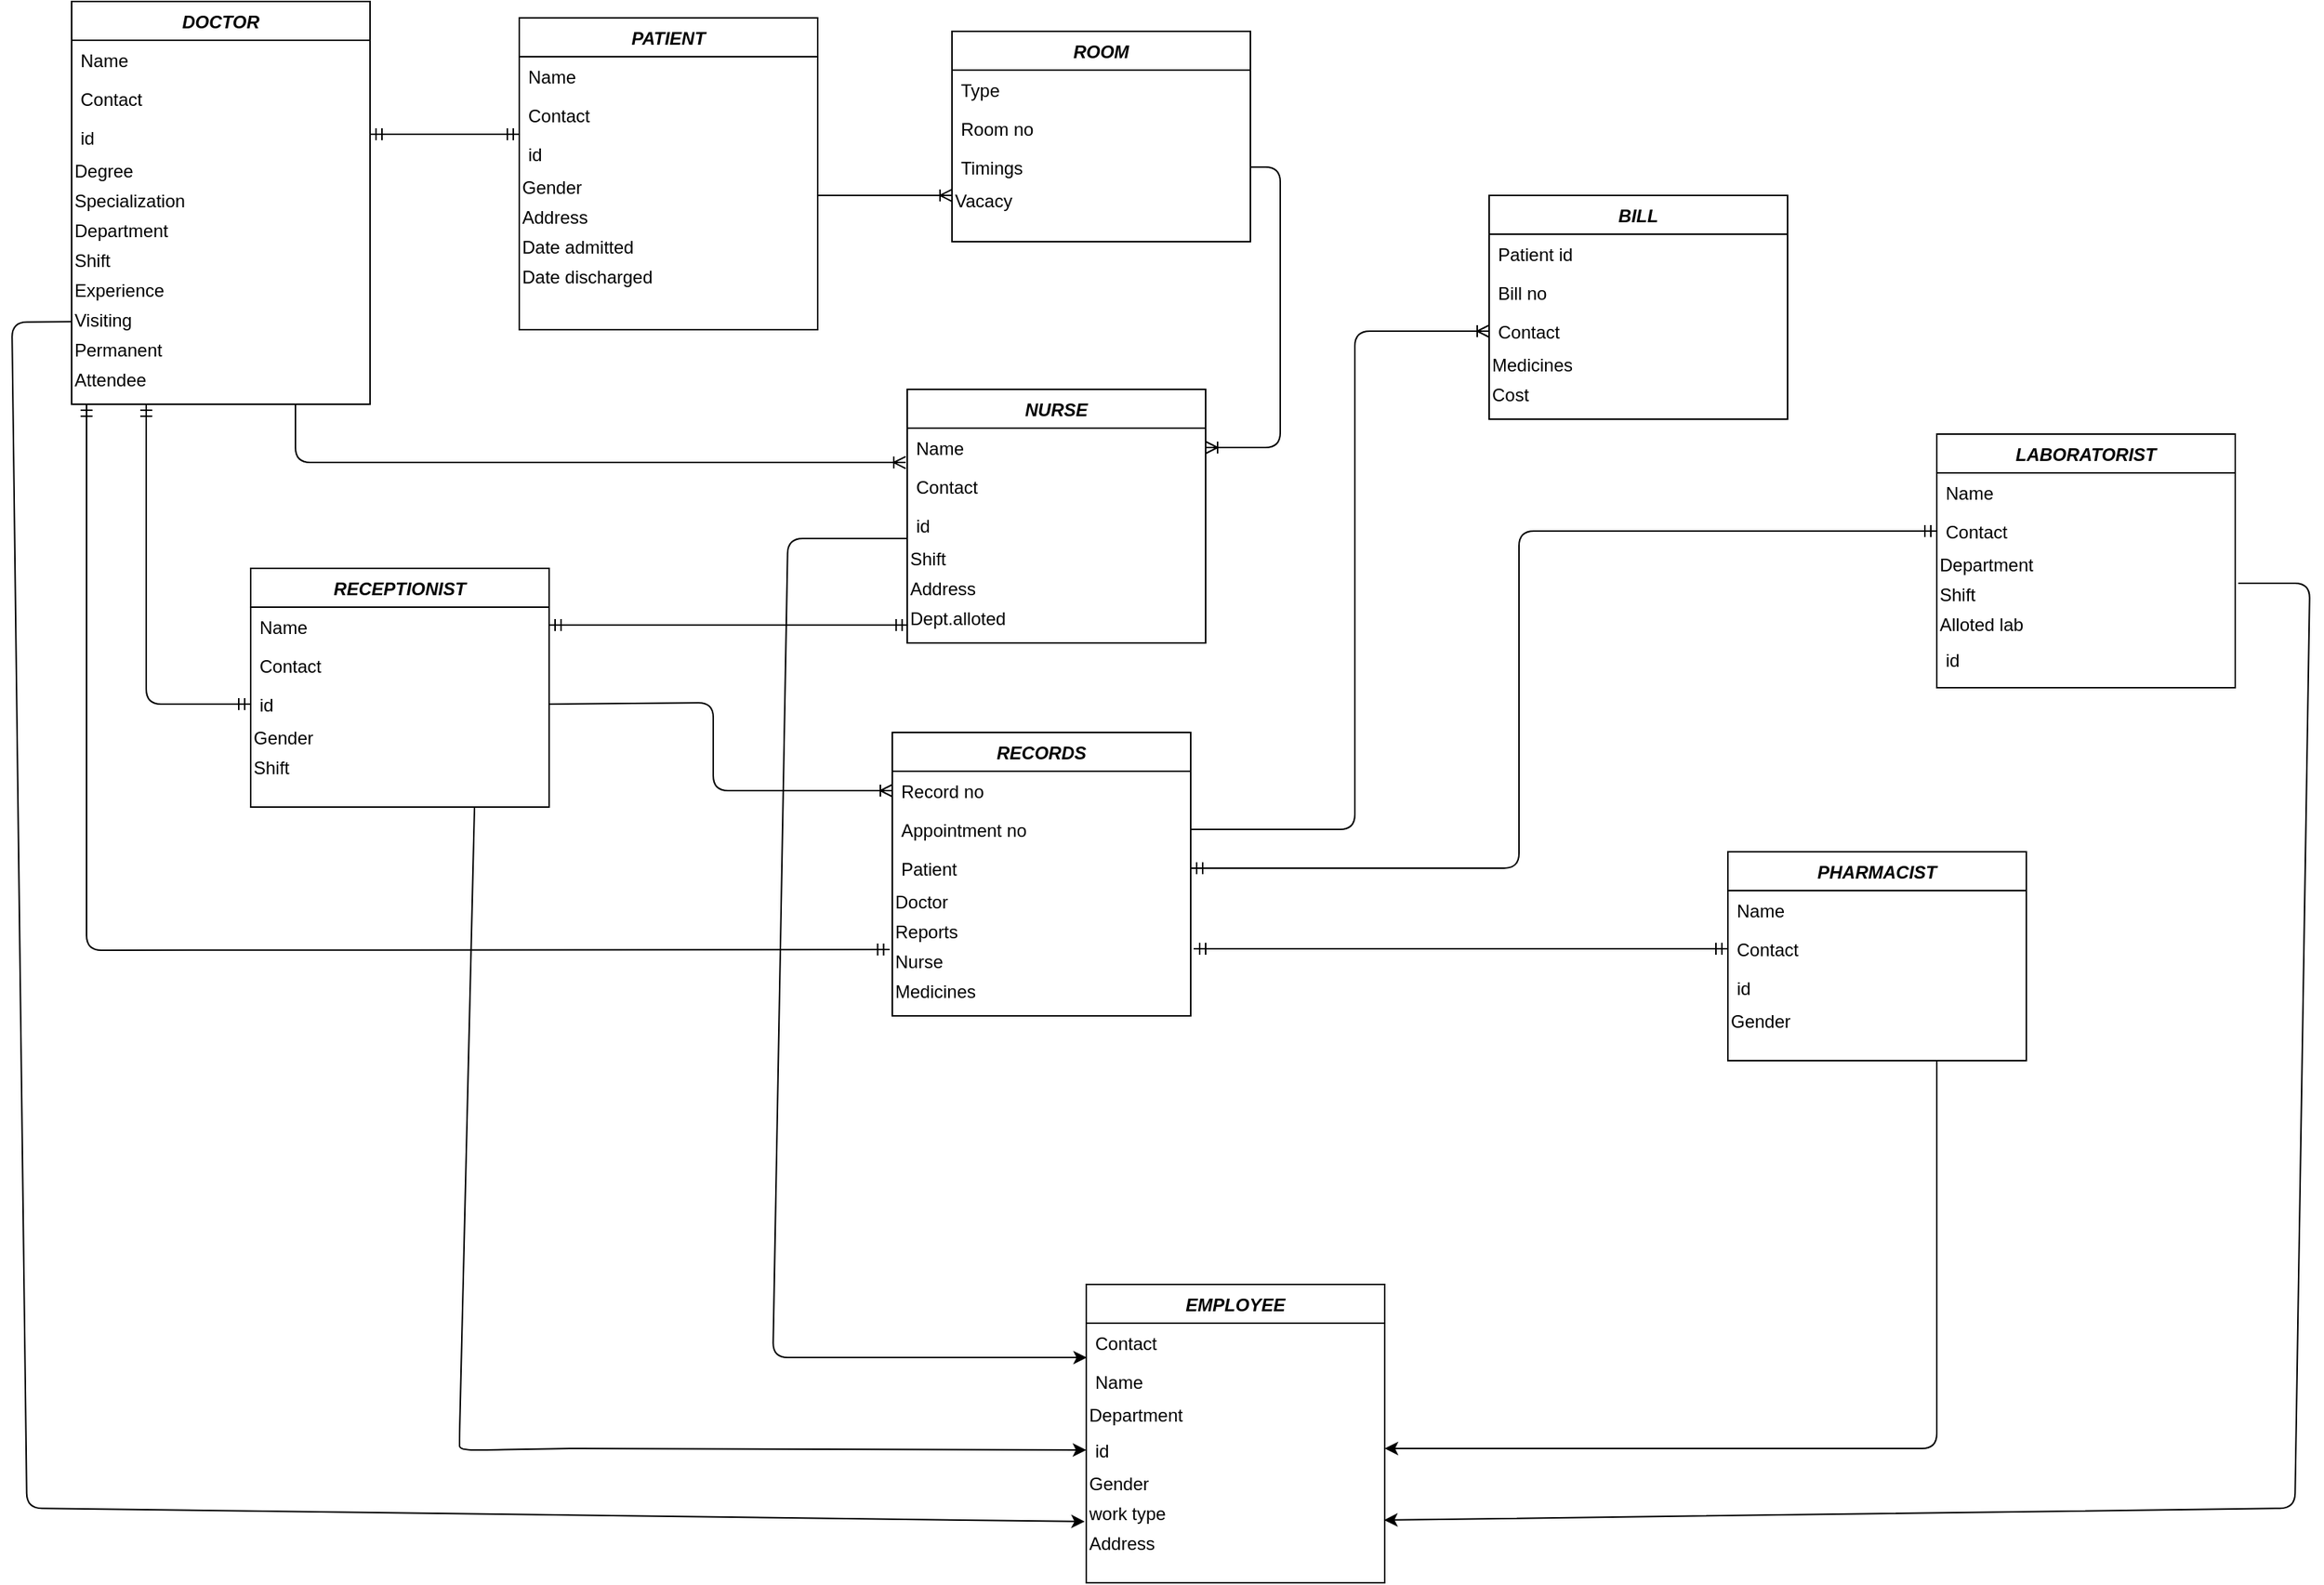 <mxfile version="12.8.1" type="github"><diagram id="C5RBs43oDa-KdzZeNtuy" name="Page-1"><mxGraphModel dx="3877" dy="2306" grid="1" gridSize="10" guides="1" tooltips="1" connect="1" arrows="1" fold="1" page="1" pageScale="1" pageWidth="1654" pageHeight="1169" math="0" shadow="0"><root><mxCell id="WIyWlLk6GJQsqaUBKTNV-0"/><mxCell id="WIyWlLk6GJQsqaUBKTNV-1" parent="WIyWlLk6GJQsqaUBKTNV-0"/><mxCell id="ashAJqHUJTHVBrETBH-C-98" value="DOCTOR" style="swimlane;fontStyle=3;align=center;verticalAlign=top;childLayout=stackLayout;horizontal=1;startSize=26;horizontalStack=0;resizeParent=1;resizeLast=0;collapsible=1;marginBottom=0;rounded=0;shadow=0;strokeWidth=1;" vertex="1" parent="WIyWlLk6GJQsqaUBKTNV-1"><mxGeometry x="60" y="10" width="200" height="270" as="geometry"><mxRectangle x="230" y="140" width="160" height="26" as="alternateBounds"/></mxGeometry></mxCell><mxCell id="ashAJqHUJTHVBrETBH-C-99" value="Name" style="text;align=left;verticalAlign=top;spacingLeft=4;spacingRight=4;overflow=hidden;rotatable=0;points=[[0,0.5],[1,0.5]];portConstraint=eastwest;" vertex="1" parent="ashAJqHUJTHVBrETBH-C-98"><mxGeometry y="26" width="200" height="26" as="geometry"/></mxCell><mxCell id="ashAJqHUJTHVBrETBH-C-100" value="Contact" style="text;align=left;verticalAlign=top;spacingLeft=4;spacingRight=4;overflow=hidden;rotatable=0;points=[[0,0.5],[1,0.5]];portConstraint=eastwest;rounded=0;shadow=0;html=0;" vertex="1" parent="ashAJqHUJTHVBrETBH-C-98"><mxGeometry y="52" width="200" height="26" as="geometry"/></mxCell><mxCell id="ashAJqHUJTHVBrETBH-C-101" value="id" style="text;align=left;verticalAlign=top;spacingLeft=4;spacingRight=4;overflow=hidden;rotatable=0;points=[[0,0.5],[1,0.5]];portConstraint=eastwest;rounded=0;shadow=0;html=0;" vertex="1" parent="ashAJqHUJTHVBrETBH-C-98"><mxGeometry y="78" width="200" height="26" as="geometry"/></mxCell><mxCell id="ashAJqHUJTHVBrETBH-C-102" value="&lt;div align=&quot;left&quot;&gt;Degree&lt;/div&gt;" style="text;html=1;align=left;verticalAlign=middle;resizable=0;points=[];autosize=1;" vertex="1" parent="ashAJqHUJTHVBrETBH-C-98"><mxGeometry y="104" width="200" height="20" as="geometry"/></mxCell><mxCell id="ashAJqHUJTHVBrETBH-C-103" value="&lt;div align=&quot;left&quot;&gt;Specialization&lt;/div&gt;" style="text;html=1;align=left;verticalAlign=middle;resizable=0;points=[];autosize=1;" vertex="1" parent="ashAJqHUJTHVBrETBH-C-98"><mxGeometry y="124" width="200" height="20" as="geometry"/></mxCell><mxCell id="ashAJqHUJTHVBrETBH-C-104" value="&lt;div align=&quot;left&quot;&gt;Department&lt;/div&gt;" style="text;html=1;align=left;verticalAlign=middle;resizable=0;points=[];autosize=1;" vertex="1" parent="ashAJqHUJTHVBrETBH-C-98"><mxGeometry y="144" width="200" height="20" as="geometry"/></mxCell><mxCell id="ashAJqHUJTHVBrETBH-C-105" value="Shift" style="text;html=1;align=left;verticalAlign=middle;resizable=0;points=[];autosize=1;" vertex="1" parent="ashAJqHUJTHVBrETBH-C-98"><mxGeometry y="164" width="200" height="20" as="geometry"/></mxCell><mxCell id="ashAJqHUJTHVBrETBH-C-106" value="&lt;div align=&quot;left&quot;&gt;Experience&lt;/div&gt;" style="text;html=1;align=left;verticalAlign=middle;resizable=0;points=[];autosize=1;" vertex="1" parent="ashAJqHUJTHVBrETBH-C-98"><mxGeometry y="184" width="200" height="20" as="geometry"/></mxCell><mxCell id="ashAJqHUJTHVBrETBH-C-107" value="&lt;div align=&quot;left&quot;&gt;Visiting&lt;/div&gt;" style="text;html=1;align=left;verticalAlign=middle;resizable=0;points=[];autosize=1;" vertex="1" parent="ashAJqHUJTHVBrETBH-C-98"><mxGeometry y="204" width="200" height="20" as="geometry"/></mxCell><mxCell id="ashAJqHUJTHVBrETBH-C-108" value="&lt;div align=&quot;left&quot;&gt;Permanent&lt;/div&gt;" style="text;html=1;align=left;verticalAlign=middle;resizable=0;points=[];autosize=1;" vertex="1" parent="ashAJqHUJTHVBrETBH-C-98"><mxGeometry y="224" width="200" height="20" as="geometry"/></mxCell><mxCell id="ashAJqHUJTHVBrETBH-C-109" value="&lt;div align=&quot;left&quot;&gt;Attendee&lt;/div&gt;" style="text;html=1;align=left;verticalAlign=middle;resizable=0;points=[];autosize=1;" vertex="1" parent="ashAJqHUJTHVBrETBH-C-98"><mxGeometry y="244" width="200" height="20" as="geometry"/></mxCell><mxCell id="ashAJqHUJTHVBrETBH-C-110" value="PATIENT" style="swimlane;fontStyle=3;align=center;verticalAlign=top;childLayout=stackLayout;horizontal=1;startSize=26;horizontalStack=0;resizeParent=1;resizeLast=0;collapsible=1;marginBottom=0;rounded=0;shadow=0;strokeWidth=1;" vertex="1" parent="WIyWlLk6GJQsqaUBKTNV-1"><mxGeometry x="360" y="21" width="200" height="209" as="geometry"><mxRectangle x="230" y="140" width="160" height="26" as="alternateBounds"/></mxGeometry></mxCell><mxCell id="ashAJqHUJTHVBrETBH-C-111" value="Name" style="text;align=left;verticalAlign=top;spacingLeft=4;spacingRight=4;overflow=hidden;rotatable=0;points=[[0,0.5],[1,0.5]];portConstraint=eastwest;" vertex="1" parent="ashAJqHUJTHVBrETBH-C-110"><mxGeometry y="26" width="200" height="26" as="geometry"/></mxCell><mxCell id="ashAJqHUJTHVBrETBH-C-112" value="Contact" style="text;align=left;verticalAlign=top;spacingLeft=4;spacingRight=4;overflow=hidden;rotatable=0;points=[[0,0.5],[1,0.5]];portConstraint=eastwest;rounded=0;shadow=0;html=0;" vertex="1" parent="ashAJqHUJTHVBrETBH-C-110"><mxGeometry y="52" width="200" height="26" as="geometry"/></mxCell><mxCell id="ashAJqHUJTHVBrETBH-C-113" value="id" style="text;align=left;verticalAlign=top;spacingLeft=4;spacingRight=4;overflow=hidden;rotatable=0;points=[[0,0.5],[1,0.5]];portConstraint=eastwest;rounded=0;shadow=0;html=0;" vertex="1" parent="ashAJqHUJTHVBrETBH-C-110"><mxGeometry y="78" width="200" height="26" as="geometry"/></mxCell><mxCell id="ashAJqHUJTHVBrETBH-C-114" value="Gender" style="text;html=1;align=left;verticalAlign=middle;resizable=0;points=[];autosize=1;" vertex="1" parent="ashAJqHUJTHVBrETBH-C-110"><mxGeometry y="104" width="200" height="20" as="geometry"/></mxCell><mxCell id="ashAJqHUJTHVBrETBH-C-115" value="Address" style="text;html=1;align=left;verticalAlign=middle;resizable=0;points=[];autosize=1;" vertex="1" parent="ashAJqHUJTHVBrETBH-C-110"><mxGeometry y="124" width="200" height="20" as="geometry"/></mxCell><mxCell id="ashAJqHUJTHVBrETBH-C-116" value="Date admitted" style="text;html=1;align=left;verticalAlign=middle;resizable=0;points=[];autosize=1;" vertex="1" parent="ashAJqHUJTHVBrETBH-C-110"><mxGeometry y="144" width="200" height="20" as="geometry"/></mxCell><mxCell id="ashAJqHUJTHVBrETBH-C-117" value="Date discharged" style="text;html=1;align=left;verticalAlign=middle;resizable=0;points=[];autosize=1;" vertex="1" parent="ashAJqHUJTHVBrETBH-C-110"><mxGeometry y="164" width="200" height="20" as="geometry"/></mxCell><mxCell id="ashAJqHUJTHVBrETBH-C-118" value="EMPLOYEE" style="swimlane;fontStyle=3;align=center;verticalAlign=top;childLayout=stackLayout;horizontal=1;startSize=26;horizontalStack=0;resizeParent=1;resizeLast=0;collapsible=1;marginBottom=0;rounded=0;shadow=0;strokeWidth=1;" vertex="1" parent="WIyWlLk6GJQsqaUBKTNV-1"><mxGeometry x="740" y="870" width="200" height="200" as="geometry"><mxRectangle x="230" y="140" width="160" height="26" as="alternateBounds"/></mxGeometry></mxCell><mxCell id="ashAJqHUJTHVBrETBH-C-120" value="Contact" style="text;align=left;verticalAlign=top;spacingLeft=4;spacingRight=4;overflow=hidden;rotatable=0;points=[[0,0.5],[1,0.5]];portConstraint=eastwest;rounded=0;shadow=0;html=0;" vertex="1" parent="ashAJqHUJTHVBrETBH-C-118"><mxGeometry y="26" width="200" height="26" as="geometry"/></mxCell><mxCell id="ashAJqHUJTHVBrETBH-C-119" value="Name" style="text;align=left;verticalAlign=top;spacingLeft=4;spacingRight=4;overflow=hidden;rotatable=0;points=[[0,0.5],[1,0.5]];portConstraint=eastwest;" vertex="1" parent="ashAJqHUJTHVBrETBH-C-118"><mxGeometry y="52" width="200" height="26" as="geometry"/></mxCell><mxCell id="ashAJqHUJTHVBrETBH-C-124" value="&lt;div align=&quot;left&quot;&gt;Department&lt;/div&gt;" style="text;html=1;align=left;verticalAlign=middle;resizable=0;points=[];autosize=1;" vertex="1" parent="ashAJqHUJTHVBrETBH-C-118"><mxGeometry y="78" width="200" height="20" as="geometry"/></mxCell><mxCell id="ashAJqHUJTHVBrETBH-C-121" value="id" style="text;align=left;verticalAlign=top;spacingLeft=4;spacingRight=4;overflow=hidden;rotatable=0;points=[[0,0.5],[1,0.5]];portConstraint=eastwest;rounded=0;shadow=0;html=0;" vertex="1" parent="ashAJqHUJTHVBrETBH-C-118"><mxGeometry y="98" width="200" height="26" as="geometry"/></mxCell><mxCell id="ashAJqHUJTHVBrETBH-C-122" value="Gender" style="text;html=1;align=left;verticalAlign=middle;resizable=0;points=[];autosize=1;" vertex="1" parent="ashAJqHUJTHVBrETBH-C-118"><mxGeometry y="124" width="200" height="20" as="geometry"/></mxCell><mxCell id="ashAJqHUJTHVBrETBH-C-125" value="work type" style="text;html=1;align=left;verticalAlign=middle;resizable=0;points=[];autosize=1;" vertex="1" parent="ashAJqHUJTHVBrETBH-C-118"><mxGeometry y="144" width="200" height="20" as="geometry"/></mxCell><mxCell id="ashAJqHUJTHVBrETBH-C-123" value="Address" style="text;html=1;align=left;verticalAlign=middle;resizable=0;points=[];autosize=1;" vertex="1" parent="ashAJqHUJTHVBrETBH-C-118"><mxGeometry y="164" width="200" height="20" as="geometry"/></mxCell><mxCell id="ashAJqHUJTHVBrETBH-C-191" style="edgeStyle=none;rounded=0;orthogonalLoop=1;jettySize=auto;html=1;entryX=-0.015;entryY=0.192;entryDx=0;entryDy=0;entryPerimeter=0;" edge="1" parent="ashAJqHUJTHVBrETBH-C-118" target="ashAJqHUJTHVBrETBH-C-119"><mxGeometry relative="1" as="geometry"><mxPoint x="-3" y="57" as="sourcePoint"/></mxGeometry></mxCell><mxCell id="ashAJqHUJTHVBrETBH-C-126" value="RECEPTIONIST" style="swimlane;fontStyle=3;align=center;verticalAlign=top;childLayout=stackLayout;horizontal=1;startSize=26;horizontalStack=0;resizeParent=1;resizeLast=0;collapsible=1;marginBottom=0;rounded=0;shadow=0;strokeWidth=1;" vertex="1" parent="WIyWlLk6GJQsqaUBKTNV-1"><mxGeometry x="180" y="390" width="200" height="160" as="geometry"><mxRectangle x="230" y="140" width="160" height="26" as="alternateBounds"/></mxGeometry></mxCell><mxCell id="ashAJqHUJTHVBrETBH-C-127" value="Name" style="text;align=left;verticalAlign=top;spacingLeft=4;spacingRight=4;overflow=hidden;rotatable=0;points=[[0,0.5],[1,0.5]];portConstraint=eastwest;" vertex="1" parent="ashAJqHUJTHVBrETBH-C-126"><mxGeometry y="26" width="200" height="26" as="geometry"/></mxCell><mxCell id="ashAJqHUJTHVBrETBH-C-128" value="Contact" style="text;align=left;verticalAlign=top;spacingLeft=4;spacingRight=4;overflow=hidden;rotatable=0;points=[[0,0.5],[1,0.5]];portConstraint=eastwest;rounded=0;shadow=0;html=0;" vertex="1" parent="ashAJqHUJTHVBrETBH-C-126"><mxGeometry y="52" width="200" height="26" as="geometry"/></mxCell><mxCell id="ashAJqHUJTHVBrETBH-C-129" value="id" style="text;align=left;verticalAlign=top;spacingLeft=4;spacingRight=4;overflow=hidden;rotatable=0;points=[[0,0.5],[1,0.5]];portConstraint=eastwest;rounded=0;shadow=0;html=0;" vertex="1" parent="ashAJqHUJTHVBrETBH-C-126"><mxGeometry y="78" width="200" height="26" as="geometry"/></mxCell><mxCell id="ashAJqHUJTHVBrETBH-C-130" value="Gender" style="text;html=1;align=left;verticalAlign=middle;resizable=0;points=[];autosize=1;" vertex="1" parent="ashAJqHUJTHVBrETBH-C-126"><mxGeometry y="104" width="200" height="20" as="geometry"/></mxCell><mxCell id="ashAJqHUJTHVBrETBH-C-131" value="Shift" style="text;html=1;align=left;verticalAlign=middle;resizable=0;points=[];autosize=1;" vertex="1" parent="ashAJqHUJTHVBrETBH-C-126"><mxGeometry y="124" width="200" height="20" as="geometry"/></mxCell><mxCell id="ashAJqHUJTHVBrETBH-C-132" value="ROOM" style="swimlane;fontStyle=3;align=center;verticalAlign=top;childLayout=stackLayout;horizontal=1;startSize=26;horizontalStack=0;resizeParent=1;resizeLast=0;collapsible=1;marginBottom=0;rounded=0;shadow=0;strokeWidth=1;" vertex="1" parent="WIyWlLk6GJQsqaUBKTNV-1"><mxGeometry x="650" y="30" width="200" height="141" as="geometry"><mxRectangle x="230" y="140" width="160" height="26" as="alternateBounds"/></mxGeometry></mxCell><mxCell id="ashAJqHUJTHVBrETBH-C-133" value="Type" style="text;align=left;verticalAlign=top;spacingLeft=4;spacingRight=4;overflow=hidden;rotatable=0;points=[[0,0.5],[1,0.5]];portConstraint=eastwest;" vertex="1" parent="ashAJqHUJTHVBrETBH-C-132"><mxGeometry y="26" width="200" height="26" as="geometry"/></mxCell><mxCell id="ashAJqHUJTHVBrETBH-C-134" value="Room no" style="text;align=left;verticalAlign=top;spacingLeft=4;spacingRight=4;overflow=hidden;rotatable=0;points=[[0,0.5],[1,0.5]];portConstraint=eastwest;rounded=0;shadow=0;html=0;" vertex="1" parent="ashAJqHUJTHVBrETBH-C-132"><mxGeometry y="52" width="200" height="26" as="geometry"/></mxCell><mxCell id="ashAJqHUJTHVBrETBH-C-135" value="Timings" style="text;align=left;verticalAlign=top;spacingLeft=4;spacingRight=4;overflow=hidden;rotatable=0;points=[[0,0.5],[1,0.5]];portConstraint=eastwest;rounded=0;shadow=0;html=0;" vertex="1" parent="ashAJqHUJTHVBrETBH-C-132"><mxGeometry y="78" width="200" height="26" as="geometry"/></mxCell><mxCell id="ashAJqHUJTHVBrETBH-C-136" value="Vacacy" style="text;html=1;align=left;verticalAlign=middle;resizable=0;points=[];autosize=1;" vertex="1" parent="ashAJqHUJTHVBrETBH-C-132"><mxGeometry y="104" width="200" height="20" as="geometry"/></mxCell><mxCell id="ashAJqHUJTHVBrETBH-C-137" value="PHARMACIST" style="swimlane;fontStyle=3;align=center;verticalAlign=top;childLayout=stackLayout;horizontal=1;startSize=26;horizontalStack=0;resizeParent=1;resizeLast=0;collapsible=1;marginBottom=0;rounded=0;shadow=0;strokeWidth=1;" vertex="1" parent="WIyWlLk6GJQsqaUBKTNV-1"><mxGeometry x="1170" y="580" width="200" height="140" as="geometry"><mxRectangle x="230" y="140" width="160" height="26" as="alternateBounds"/></mxGeometry></mxCell><mxCell id="ashAJqHUJTHVBrETBH-C-138" value="Name" style="text;align=left;verticalAlign=top;spacingLeft=4;spacingRight=4;overflow=hidden;rotatable=0;points=[[0,0.5],[1,0.5]];portConstraint=eastwest;" vertex="1" parent="ashAJqHUJTHVBrETBH-C-137"><mxGeometry y="26" width="200" height="26" as="geometry"/></mxCell><mxCell id="ashAJqHUJTHVBrETBH-C-139" value="Contact" style="text;align=left;verticalAlign=top;spacingLeft=4;spacingRight=4;overflow=hidden;rotatable=0;points=[[0,0.5],[1,0.5]];portConstraint=eastwest;rounded=0;shadow=0;html=0;" vertex="1" parent="ashAJqHUJTHVBrETBH-C-137"><mxGeometry y="52" width="200" height="26" as="geometry"/></mxCell><mxCell id="ashAJqHUJTHVBrETBH-C-140" value="id" style="text;align=left;verticalAlign=top;spacingLeft=4;spacingRight=4;overflow=hidden;rotatable=0;points=[[0,0.5],[1,0.5]];portConstraint=eastwest;rounded=0;shadow=0;html=0;" vertex="1" parent="ashAJqHUJTHVBrETBH-C-137"><mxGeometry y="78" width="200" height="26" as="geometry"/></mxCell><mxCell id="ashAJqHUJTHVBrETBH-C-141" value="Gender" style="text;html=1;align=left;verticalAlign=middle;resizable=0;points=[];autosize=1;" vertex="1" parent="ashAJqHUJTHVBrETBH-C-137"><mxGeometry y="104" width="200" height="20" as="geometry"/></mxCell><mxCell id="ashAJqHUJTHVBrETBH-C-142" value="NURSE" style="swimlane;fontStyle=3;align=center;verticalAlign=top;childLayout=stackLayout;horizontal=1;startSize=26;horizontalStack=0;resizeParent=1;resizeLast=0;collapsible=1;marginBottom=0;rounded=0;shadow=0;strokeWidth=1;" vertex="1" parent="WIyWlLk6GJQsqaUBKTNV-1"><mxGeometry x="620" y="270" width="200" height="170" as="geometry"><mxRectangle x="230" y="140" width="160" height="26" as="alternateBounds"/></mxGeometry></mxCell><mxCell id="ashAJqHUJTHVBrETBH-C-143" value="Name" style="text;align=left;verticalAlign=top;spacingLeft=4;spacingRight=4;overflow=hidden;rotatable=0;points=[[0,0.5],[1,0.5]];portConstraint=eastwest;" vertex="1" parent="ashAJqHUJTHVBrETBH-C-142"><mxGeometry y="26" width="200" height="26" as="geometry"/></mxCell><mxCell id="ashAJqHUJTHVBrETBH-C-144" value="Contact" style="text;align=left;verticalAlign=top;spacingLeft=4;spacingRight=4;overflow=hidden;rotatable=0;points=[[0,0.5],[1,0.5]];portConstraint=eastwest;rounded=0;shadow=0;html=0;" vertex="1" parent="ashAJqHUJTHVBrETBH-C-142"><mxGeometry y="52" width="200" height="26" as="geometry"/></mxCell><mxCell id="ashAJqHUJTHVBrETBH-C-145" value="id" style="text;align=left;verticalAlign=top;spacingLeft=4;spacingRight=4;overflow=hidden;rotatable=0;points=[[0,0.5],[1,0.5]];portConstraint=eastwest;rounded=0;shadow=0;html=0;" vertex="1" parent="ashAJqHUJTHVBrETBH-C-142"><mxGeometry y="78" width="200" height="26" as="geometry"/></mxCell><mxCell id="ashAJqHUJTHVBrETBH-C-146" value="Shift" style="text;html=1;align=left;verticalAlign=middle;resizable=0;points=[];autosize=1;" vertex="1" parent="ashAJqHUJTHVBrETBH-C-142"><mxGeometry y="104" width="200" height="20" as="geometry"/></mxCell><mxCell id="ashAJqHUJTHVBrETBH-C-147" value="Address" style="text;html=1;align=left;verticalAlign=middle;resizable=0;points=[];autosize=1;" vertex="1" parent="ashAJqHUJTHVBrETBH-C-142"><mxGeometry y="124" width="200" height="20" as="geometry"/></mxCell><mxCell id="ashAJqHUJTHVBrETBH-C-148" value="Dept.alloted" style="text;html=1;align=left;verticalAlign=middle;resizable=0;points=[];autosize=1;" vertex="1" parent="ashAJqHUJTHVBrETBH-C-142"><mxGeometry y="144" width="200" height="20" as="geometry"/></mxCell><mxCell id="ashAJqHUJTHVBrETBH-C-149" value="LABORATORIST" style="swimlane;fontStyle=3;align=center;verticalAlign=top;childLayout=stackLayout;horizontal=1;startSize=26;horizontalStack=0;resizeParent=1;resizeLast=0;collapsible=1;marginBottom=0;rounded=0;shadow=0;strokeWidth=1;" vertex="1" parent="WIyWlLk6GJQsqaUBKTNV-1"><mxGeometry x="1310" y="300" width="200" height="170" as="geometry"><mxRectangle x="230" y="140" width="160" height="26" as="alternateBounds"/></mxGeometry></mxCell><mxCell id="ashAJqHUJTHVBrETBH-C-150" value="Name" style="text;align=left;verticalAlign=top;spacingLeft=4;spacingRight=4;overflow=hidden;rotatable=0;points=[[0,0.5],[1,0.5]];portConstraint=eastwest;" vertex="1" parent="ashAJqHUJTHVBrETBH-C-149"><mxGeometry y="26" width="200" height="26" as="geometry"/></mxCell><mxCell id="ashAJqHUJTHVBrETBH-C-151" value="Contact" style="text;align=left;verticalAlign=top;spacingLeft=4;spacingRight=4;overflow=hidden;rotatable=0;points=[[0,0.5],[1,0.5]];portConstraint=eastwest;rounded=0;shadow=0;html=0;" vertex="1" parent="ashAJqHUJTHVBrETBH-C-149"><mxGeometry y="52" width="200" height="26" as="geometry"/></mxCell><mxCell id="ashAJqHUJTHVBrETBH-C-153" value="Department" style="text;html=1;align=left;verticalAlign=middle;resizable=0;points=[];autosize=1;" vertex="1" parent="ashAJqHUJTHVBrETBH-C-149"><mxGeometry y="78" width="200" height="20" as="geometry"/></mxCell><mxCell id="ashAJqHUJTHVBrETBH-C-154" value="Shift" style="text;html=1;align=left;verticalAlign=middle;resizable=0;points=[];autosize=1;" vertex="1" parent="ashAJqHUJTHVBrETBH-C-149"><mxGeometry y="98" width="200" height="20" as="geometry"/></mxCell><mxCell id="ashAJqHUJTHVBrETBH-C-155" value="Alloted lab" style="text;html=1;align=left;verticalAlign=middle;resizable=0;points=[];autosize=1;" vertex="1" parent="ashAJqHUJTHVBrETBH-C-149"><mxGeometry y="118" width="200" height="20" as="geometry"/></mxCell><mxCell id="ashAJqHUJTHVBrETBH-C-152" value="id" style="text;align=left;verticalAlign=top;spacingLeft=4;spacingRight=4;overflow=hidden;rotatable=0;points=[[0,0.5],[1,0.5]];portConstraint=eastwest;rounded=0;shadow=0;html=0;" vertex="1" parent="ashAJqHUJTHVBrETBH-C-149"><mxGeometry y="138" width="200" height="26" as="geometry"/></mxCell><mxCell id="ashAJqHUJTHVBrETBH-C-156" value="RECORDS" style="swimlane;fontStyle=3;align=center;verticalAlign=top;childLayout=stackLayout;horizontal=1;startSize=26;horizontalStack=0;resizeParent=1;resizeLast=0;collapsible=1;marginBottom=0;rounded=0;shadow=0;strokeWidth=1;" vertex="1" parent="WIyWlLk6GJQsqaUBKTNV-1"><mxGeometry x="610" y="500" width="200" height="190" as="geometry"><mxRectangle x="230" y="140" width="160" height="26" as="alternateBounds"/></mxGeometry></mxCell><mxCell id="ashAJqHUJTHVBrETBH-C-157" value="Record no" style="text;align=left;verticalAlign=top;spacingLeft=4;spacingRight=4;overflow=hidden;rotatable=0;points=[[0,0.5],[1,0.5]];portConstraint=eastwest;" vertex="1" parent="ashAJqHUJTHVBrETBH-C-156"><mxGeometry y="26" width="200" height="26" as="geometry"/></mxCell><mxCell id="ashAJqHUJTHVBrETBH-C-158" value="Appointment no" style="text;align=left;verticalAlign=top;spacingLeft=4;spacingRight=4;overflow=hidden;rotatable=0;points=[[0,0.5],[1,0.5]];portConstraint=eastwest;rounded=0;shadow=0;html=0;" vertex="1" parent="ashAJqHUJTHVBrETBH-C-156"><mxGeometry y="52" width="200" height="26" as="geometry"/></mxCell><mxCell id="ashAJqHUJTHVBrETBH-C-159" value="Patient" style="text;align=left;verticalAlign=top;spacingLeft=4;spacingRight=4;overflow=hidden;rotatable=0;points=[[0,0.5],[1,0.5]];portConstraint=eastwest;rounded=0;shadow=0;html=0;" vertex="1" parent="ashAJqHUJTHVBrETBH-C-156"><mxGeometry y="78" width="200" height="26" as="geometry"/></mxCell><mxCell id="ashAJqHUJTHVBrETBH-C-160" value="Doctor" style="text;html=1;align=left;verticalAlign=middle;resizable=0;points=[];autosize=1;" vertex="1" parent="ashAJqHUJTHVBrETBH-C-156"><mxGeometry y="104" width="200" height="20" as="geometry"/></mxCell><mxCell id="ashAJqHUJTHVBrETBH-C-161" value="Reports" style="text;html=1;align=left;verticalAlign=middle;resizable=0;points=[];autosize=1;" vertex="1" parent="ashAJqHUJTHVBrETBH-C-156"><mxGeometry y="124" width="200" height="20" as="geometry"/></mxCell><mxCell id="ashAJqHUJTHVBrETBH-C-162" value="Nurse" style="text;html=1;align=left;verticalAlign=middle;resizable=0;points=[];autosize=1;" vertex="1" parent="ashAJqHUJTHVBrETBH-C-156"><mxGeometry y="144" width="200" height="20" as="geometry"/></mxCell><mxCell id="ashAJqHUJTHVBrETBH-C-163" value="Medicines" style="text;html=1;align=left;verticalAlign=middle;resizable=0;points=[];autosize=1;" vertex="1" parent="ashAJqHUJTHVBrETBH-C-156"><mxGeometry y="164" width="200" height="20" as="geometry"/></mxCell><mxCell id="ashAJqHUJTHVBrETBH-C-164" value="BILL" style="swimlane;fontStyle=3;align=center;verticalAlign=top;childLayout=stackLayout;horizontal=1;startSize=26;horizontalStack=0;resizeParent=1;resizeLast=0;collapsible=1;marginBottom=0;rounded=0;shadow=0;strokeWidth=1;" vertex="1" parent="WIyWlLk6GJQsqaUBKTNV-1"><mxGeometry x="1010" y="140" width="200" height="150" as="geometry"><mxRectangle x="230" y="140" width="160" height="26" as="alternateBounds"/></mxGeometry></mxCell><mxCell id="ashAJqHUJTHVBrETBH-C-165" value="Patient id" style="text;align=left;verticalAlign=top;spacingLeft=4;spacingRight=4;overflow=hidden;rotatable=0;points=[[0,0.5],[1,0.5]];portConstraint=eastwest;" vertex="1" parent="ashAJqHUJTHVBrETBH-C-164"><mxGeometry y="26" width="200" height="26" as="geometry"/></mxCell><mxCell id="ashAJqHUJTHVBrETBH-C-166" value="Bill no" style="text;align=left;verticalAlign=top;spacingLeft=4;spacingRight=4;overflow=hidden;rotatable=0;points=[[0,0.5],[1,0.5]];portConstraint=eastwest;rounded=0;shadow=0;html=0;" vertex="1" parent="ashAJqHUJTHVBrETBH-C-164"><mxGeometry y="52" width="200" height="26" as="geometry"/></mxCell><mxCell id="ashAJqHUJTHVBrETBH-C-167" value="Contact" style="text;align=left;verticalAlign=top;spacingLeft=4;spacingRight=4;overflow=hidden;rotatable=0;points=[[0,0.5],[1,0.5]];portConstraint=eastwest;rounded=0;shadow=0;html=0;" vertex="1" parent="ashAJqHUJTHVBrETBH-C-164"><mxGeometry y="78" width="200" height="26" as="geometry"/></mxCell><mxCell id="ashAJqHUJTHVBrETBH-C-168" value="Medicines" style="text;html=1;align=left;verticalAlign=middle;resizable=0;points=[];autosize=1;" vertex="1" parent="ashAJqHUJTHVBrETBH-C-164"><mxGeometry y="104" width="200" height="20" as="geometry"/></mxCell><mxCell id="ashAJqHUJTHVBrETBH-C-169" value="Cost" style="text;html=1;align=left;verticalAlign=middle;resizable=0;points=[];autosize=1;" vertex="1" parent="ashAJqHUJTHVBrETBH-C-164"><mxGeometry y="124" width="200" height="20" as="geometry"/></mxCell><mxCell id="ashAJqHUJTHVBrETBH-C-170" value="" style="fontSize=12;html=1;endArrow=ERoneToMany;exitX=1;exitY=-0.25;exitDx=0;exitDy=0;exitPerimeter=0;entryX=0;entryY=0.3;entryDx=0;entryDy=0;entryPerimeter=0;" edge="1" parent="WIyWlLk6GJQsqaUBKTNV-1" source="ashAJqHUJTHVBrETBH-C-115" target="ashAJqHUJTHVBrETBH-C-136"><mxGeometry width="100" height="100" relative="1" as="geometry"><mxPoint x="360" y="390" as="sourcePoint"/><mxPoint x="460" y="290" as="targetPoint"/></mxGeometry></mxCell><mxCell id="ashAJqHUJTHVBrETBH-C-171" value="" style="fontSize=12;html=1;endArrow=ERmandOne;startArrow=ERmandOne;" edge="1" parent="WIyWlLk6GJQsqaUBKTNV-1"><mxGeometry width="100" height="100" relative="1" as="geometry"><mxPoint x="260" y="99" as="sourcePoint"/><mxPoint x="360" y="99" as="targetPoint"/></mxGeometry></mxCell><mxCell id="ashAJqHUJTHVBrETBH-C-172" value="" style="fontSize=12;html=1;endArrow=ERoneToMany;entryX=1;entryY=0.5;entryDx=0;entryDy=0;exitX=1;exitY=0.5;exitDx=0;exitDy=0;" edge="1" parent="WIyWlLk6GJQsqaUBKTNV-1" source="ashAJqHUJTHVBrETBH-C-135" target="ashAJqHUJTHVBrETBH-C-143"><mxGeometry width="100" height="100" relative="1" as="geometry"><mxPoint x="360" y="750" as="sourcePoint"/><mxPoint x="460" y="650" as="targetPoint"/><Array as="points"><mxPoint x="870" y="121"/><mxPoint x="870" y="309"/></Array></mxGeometry></mxCell><mxCell id="ashAJqHUJTHVBrETBH-C-173" value="" style="fontSize=12;html=1;endArrow=ERmandOne;startArrow=ERmandOne;exitX=0.25;exitY=1;exitDx=0;exitDy=0;entryX=0;entryY=0.5;entryDx=0;entryDy=0;" edge="1" parent="WIyWlLk6GJQsqaUBKTNV-1" source="ashAJqHUJTHVBrETBH-C-98" target="ashAJqHUJTHVBrETBH-C-129"><mxGeometry width="100" height="100" relative="1" as="geometry"><mxPoint x="30" y="400" as="sourcePoint"/><mxPoint x="160" y="510" as="targetPoint"/><Array as="points"><mxPoint x="110" y="481"/></Array></mxGeometry></mxCell><mxCell id="ashAJqHUJTHVBrETBH-C-174" value="" style="fontSize=12;html=1;endArrow=ERoneToMany;entryX=-0.005;entryY=-0.115;entryDx=0;entryDy=0;entryPerimeter=0;exitX=0.75;exitY=1;exitDx=0;exitDy=0;" edge="1" parent="WIyWlLk6GJQsqaUBKTNV-1" source="ashAJqHUJTHVBrETBH-C-98" target="ashAJqHUJTHVBrETBH-C-144"><mxGeometry width="100" height="100" relative="1" as="geometry"><mxPoint x="300" y="275" as="sourcePoint"/><mxPoint x="500" y="305" as="targetPoint"/><Array as="points"><mxPoint x="210" y="319"/></Array></mxGeometry></mxCell><mxCell id="ashAJqHUJTHVBrETBH-C-175" value="" style="fontSize=12;html=1;endArrow=ERmandOne;startArrow=ERmandOne;entryX=0.003;entryY=0.7;entryDx=0;entryDy=0;entryPerimeter=0;" edge="1" parent="WIyWlLk6GJQsqaUBKTNV-1" target="ashAJqHUJTHVBrETBH-C-148"><mxGeometry width="100" height="100" relative="1" as="geometry"><mxPoint x="380" y="428" as="sourcePoint"/><mxPoint x="616" y="425" as="targetPoint"/></mxGeometry></mxCell><mxCell id="ashAJqHUJTHVBrETBH-C-180" value="" style="fontSize=12;html=1;endArrow=ERmandOne;startArrow=ERmandOne;entryX=-0.009;entryY=0.076;entryDx=0;entryDy=0;entryPerimeter=0;" edge="1" parent="WIyWlLk6GJQsqaUBKTNV-1" target="ashAJqHUJTHVBrETBH-C-162"><mxGeometry width="100" height="100" relative="1" as="geometry"><mxPoint x="70" y="280" as="sourcePoint"/><mxPoint x="580" y="410" as="targetPoint"/><Array as="points"><mxPoint x="70" y="646"/></Array></mxGeometry></mxCell><mxCell id="ashAJqHUJTHVBrETBH-C-181" value="" style="fontSize=12;html=1;endArrow=ERoneToMany;entryX=0;entryY=0.5;entryDx=0;entryDy=0;exitX=1;exitY=0.5;exitDx=0;exitDy=0;" edge="1" parent="WIyWlLk6GJQsqaUBKTNV-1" source="ashAJqHUJTHVBrETBH-C-129" target="ashAJqHUJTHVBrETBH-C-157"><mxGeometry width="100" height="100" relative="1" as="geometry"><mxPoint x="480" y="510" as="sourcePoint"/><mxPoint x="580" y="410" as="targetPoint"/><Array as="points"><mxPoint x="490" y="480"/><mxPoint x="490" y="539"/></Array></mxGeometry></mxCell><mxCell id="ashAJqHUJTHVBrETBH-C-182" value="" style="fontSize=12;html=1;endArrow=ERoneToMany;exitX=1;exitY=0.5;exitDx=0;exitDy=0;entryX=0;entryY=0.5;entryDx=0;entryDy=0;" edge="1" parent="WIyWlLk6GJQsqaUBKTNV-1" source="ashAJqHUJTHVBrETBH-C-158" target="ashAJqHUJTHVBrETBH-C-167"><mxGeometry width="100" height="100" relative="1" as="geometry"><mxPoint x="520" y="510" as="sourcePoint"/><mxPoint x="620" y="410" as="targetPoint"/><Array as="points"><mxPoint x="920" y="565"/><mxPoint x="920" y="231"/></Array></mxGeometry></mxCell><mxCell id="ashAJqHUJTHVBrETBH-C-183" value="" style="fontSize=12;html=1;endArrow=ERmandOne;startArrow=ERmandOne;exitX=1;exitY=0.5;exitDx=0;exitDy=0;entryX=0;entryY=0.5;entryDx=0;entryDy=0;" edge="1" parent="WIyWlLk6GJQsqaUBKTNV-1" source="ashAJqHUJTHVBrETBH-C-159" target="ashAJqHUJTHVBrETBH-C-151"><mxGeometry width="100" height="100" relative="1" as="geometry"><mxPoint x="520" y="510" as="sourcePoint"/><mxPoint x="620" y="410" as="targetPoint"/><Array as="points"><mxPoint x="1030" y="591"/><mxPoint x="1030" y="555"/><mxPoint x="1030" y="365"/></Array></mxGeometry></mxCell><mxCell id="ashAJqHUJTHVBrETBH-C-184" value="" style="fontSize=12;html=1;endArrow=ERmandOne;startArrow=ERmandOne;entryX=0;entryY=0.5;entryDx=0;entryDy=0;" edge="1" parent="WIyWlLk6GJQsqaUBKTNV-1" target="ashAJqHUJTHVBrETBH-C-139"><mxGeometry width="100" height="100" relative="1" as="geometry"><mxPoint x="812" y="645" as="sourcePoint"/><mxPoint x="620" y="410" as="targetPoint"/></mxGeometry></mxCell><mxCell id="ashAJqHUJTHVBrETBH-C-188" value="" style="endArrow=classic;html=1;exitX=-0.002;exitY=0.533;exitDx=0;exitDy=0;exitPerimeter=0;entryX=-0.005;entryY=-0.25;entryDx=0;entryDy=0;entryPerimeter=0;" edge="1" parent="WIyWlLk6GJQsqaUBKTNV-1" source="ashAJqHUJTHVBrETBH-C-107" target="ashAJqHUJTHVBrETBH-C-123"><mxGeometry width="50" height="50" relative="1" as="geometry"><mxPoint x="490" y="670" as="sourcePoint"/><mxPoint x="540" y="620" as="targetPoint"/><Array as="points"><mxPoint x="20" y="225"/><mxPoint x="30" y="1020"/></Array></mxGeometry></mxCell><mxCell id="ashAJqHUJTHVBrETBH-C-189" value="" style="endArrow=classic;html=1;exitX=0.75;exitY=1;exitDx=0;exitDy=0;entryX=0;entryY=0.5;entryDx=0;entryDy=0;" edge="1" parent="WIyWlLk6GJQsqaUBKTNV-1" source="ashAJqHUJTHVBrETBH-C-126" target="ashAJqHUJTHVBrETBH-C-121"><mxGeometry width="50" height="50" relative="1" as="geometry"><mxPoint x="490" y="670" as="sourcePoint"/><mxPoint x="540" y="620" as="targetPoint"/><Array as="points"><mxPoint x="320" y="970"/><mxPoint x="320" y="981"/><mxPoint x="340" y="981"/><mxPoint x="390" y="980"/></Array></mxGeometry></mxCell><mxCell id="ashAJqHUJTHVBrETBH-C-192" value="" style="endArrow=classic;html=1;" edge="1" parent="WIyWlLk6GJQsqaUBKTNV-1"><mxGeometry width="50" height="50" relative="1" as="geometry"><mxPoint x="1310" y="720" as="sourcePoint"/><mxPoint x="940" y="980" as="targetPoint"/><Array as="points"><mxPoint x="1310" y="980"/></Array></mxGeometry></mxCell><mxCell id="ashAJqHUJTHVBrETBH-C-193" value="" style="endArrow=classic;html=1;entryX=0.998;entryY=0.7;entryDx=0;entryDy=0;entryPerimeter=0;exitX=1.01;exitY=0.1;exitDx=0;exitDy=0;exitPerimeter=0;" edge="1" parent="WIyWlLk6GJQsqaUBKTNV-1" source="ashAJqHUJTHVBrETBH-C-154" target="ashAJqHUJTHVBrETBH-C-125"><mxGeometry width="50" height="50" relative="1" as="geometry"><mxPoint x="1516" y="401" as="sourcePoint"/><mxPoint x="540" y="840" as="targetPoint"/><Array as="points"><mxPoint x="1560" y="400"/><mxPoint x="1550" y="1020"/></Array></mxGeometry></mxCell><mxCell id="ashAJqHUJTHVBrETBH-C-194" value="" style="endArrow=classic;html=1;exitX=0;exitY=-0.2;exitDx=0;exitDy=0;exitPerimeter=0;entryX=0.002;entryY=0.887;entryDx=0;entryDy=0;entryPerimeter=0;" edge="1" parent="WIyWlLk6GJQsqaUBKTNV-1" source="ashAJqHUJTHVBrETBH-C-146" target="ashAJqHUJTHVBrETBH-C-120"><mxGeometry width="50" height="50" relative="1" as="geometry"><mxPoint x="490" y="640" as="sourcePoint"/><mxPoint x="730" y="920" as="targetPoint"/><Array as="points"><mxPoint x="540" y="370"/><mxPoint x="530" y="919"/></Array></mxGeometry></mxCell></root></mxGraphModel></diagram></mxfile>